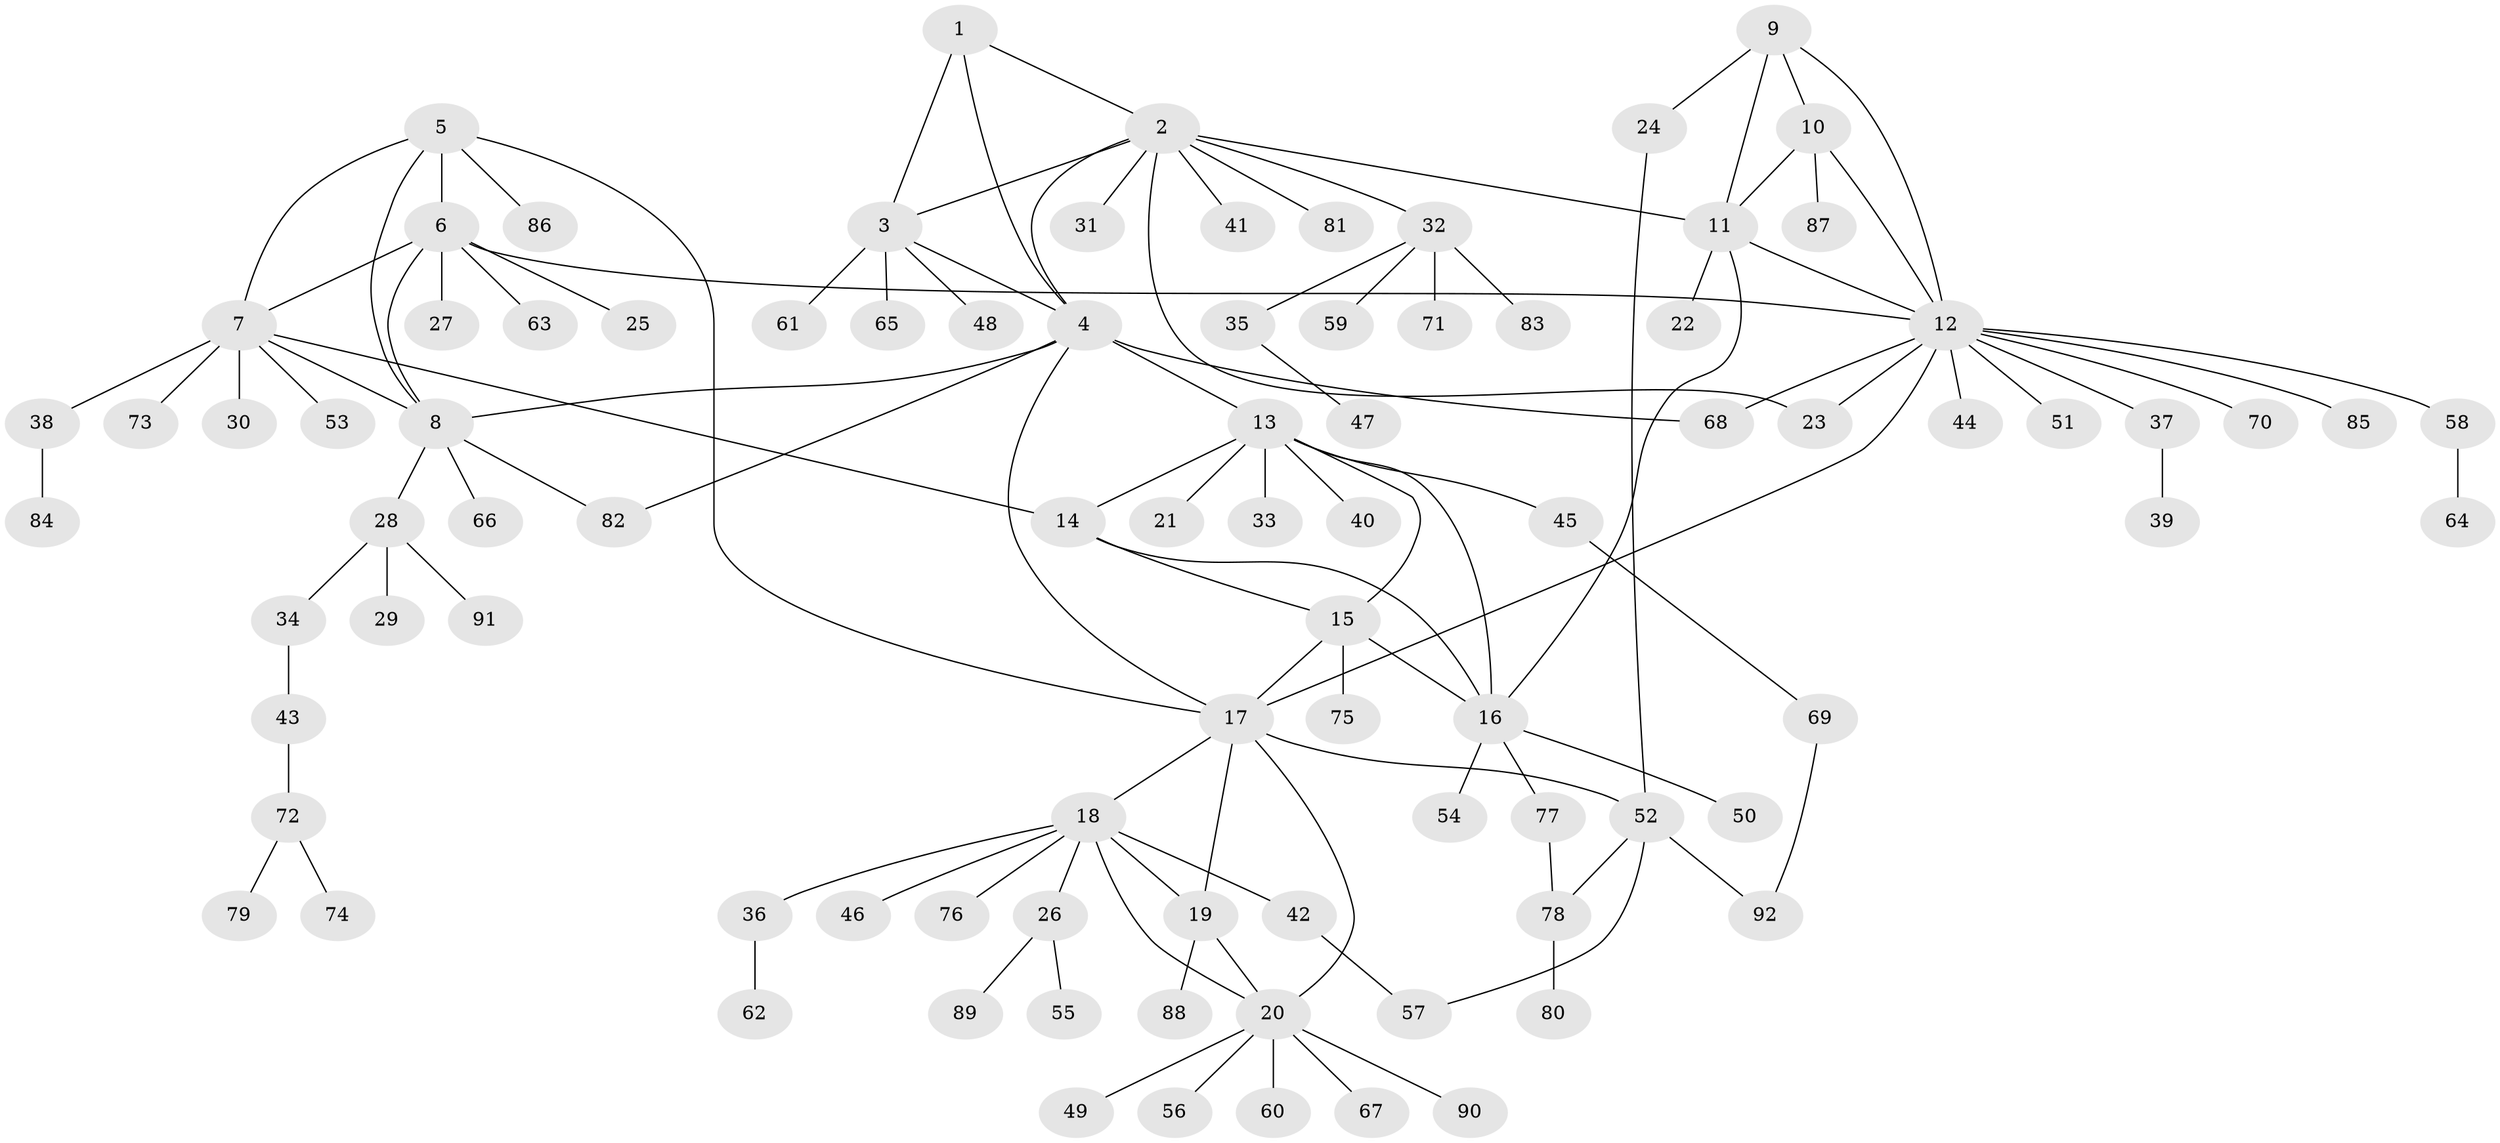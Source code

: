 // coarse degree distribution, {3: 0.1111111111111111, 1: 0.7222222222222222, 6: 0.08333333333333333, 16: 0.027777777777777776, 4: 0.05555555555555555}
// Generated by graph-tools (version 1.1) at 2025/58/03/04/25 21:58:04]
// undirected, 92 vertices, 119 edges
graph export_dot {
graph [start="1"]
  node [color=gray90,style=filled];
  1;
  2;
  3;
  4;
  5;
  6;
  7;
  8;
  9;
  10;
  11;
  12;
  13;
  14;
  15;
  16;
  17;
  18;
  19;
  20;
  21;
  22;
  23;
  24;
  25;
  26;
  27;
  28;
  29;
  30;
  31;
  32;
  33;
  34;
  35;
  36;
  37;
  38;
  39;
  40;
  41;
  42;
  43;
  44;
  45;
  46;
  47;
  48;
  49;
  50;
  51;
  52;
  53;
  54;
  55;
  56;
  57;
  58;
  59;
  60;
  61;
  62;
  63;
  64;
  65;
  66;
  67;
  68;
  69;
  70;
  71;
  72;
  73;
  74;
  75;
  76;
  77;
  78;
  79;
  80;
  81;
  82;
  83;
  84;
  85;
  86;
  87;
  88;
  89;
  90;
  91;
  92;
  1 -- 2;
  1 -- 3;
  1 -- 4;
  2 -- 3;
  2 -- 4;
  2 -- 11;
  2 -- 23;
  2 -- 31;
  2 -- 32;
  2 -- 41;
  2 -- 81;
  3 -- 4;
  3 -- 48;
  3 -- 61;
  3 -- 65;
  4 -- 8;
  4 -- 13;
  4 -- 17;
  4 -- 68;
  4 -- 82;
  5 -- 6;
  5 -- 7;
  5 -- 8;
  5 -- 17;
  5 -- 86;
  6 -- 7;
  6 -- 8;
  6 -- 12;
  6 -- 25;
  6 -- 27;
  6 -- 63;
  7 -- 8;
  7 -- 14;
  7 -- 30;
  7 -- 38;
  7 -- 53;
  7 -- 73;
  8 -- 28;
  8 -- 66;
  8 -- 82;
  9 -- 10;
  9 -- 11;
  9 -- 12;
  9 -- 24;
  10 -- 11;
  10 -- 12;
  10 -- 87;
  11 -- 12;
  11 -- 16;
  11 -- 22;
  12 -- 17;
  12 -- 23;
  12 -- 37;
  12 -- 44;
  12 -- 51;
  12 -- 58;
  12 -- 68;
  12 -- 70;
  12 -- 85;
  13 -- 14;
  13 -- 15;
  13 -- 16;
  13 -- 21;
  13 -- 33;
  13 -- 40;
  13 -- 45;
  14 -- 15;
  14 -- 16;
  15 -- 16;
  15 -- 17;
  15 -- 75;
  16 -- 50;
  16 -- 54;
  16 -- 77;
  17 -- 18;
  17 -- 19;
  17 -- 20;
  17 -- 52;
  18 -- 19;
  18 -- 20;
  18 -- 26;
  18 -- 36;
  18 -- 42;
  18 -- 46;
  18 -- 76;
  19 -- 20;
  19 -- 88;
  20 -- 49;
  20 -- 56;
  20 -- 60;
  20 -- 67;
  20 -- 90;
  24 -- 52;
  26 -- 55;
  26 -- 89;
  28 -- 29;
  28 -- 34;
  28 -- 91;
  32 -- 35;
  32 -- 59;
  32 -- 71;
  32 -- 83;
  34 -- 43;
  35 -- 47;
  36 -- 62;
  37 -- 39;
  38 -- 84;
  42 -- 57;
  43 -- 72;
  45 -- 69;
  52 -- 57;
  52 -- 78;
  52 -- 92;
  58 -- 64;
  69 -- 92;
  72 -- 74;
  72 -- 79;
  77 -- 78;
  78 -- 80;
}
